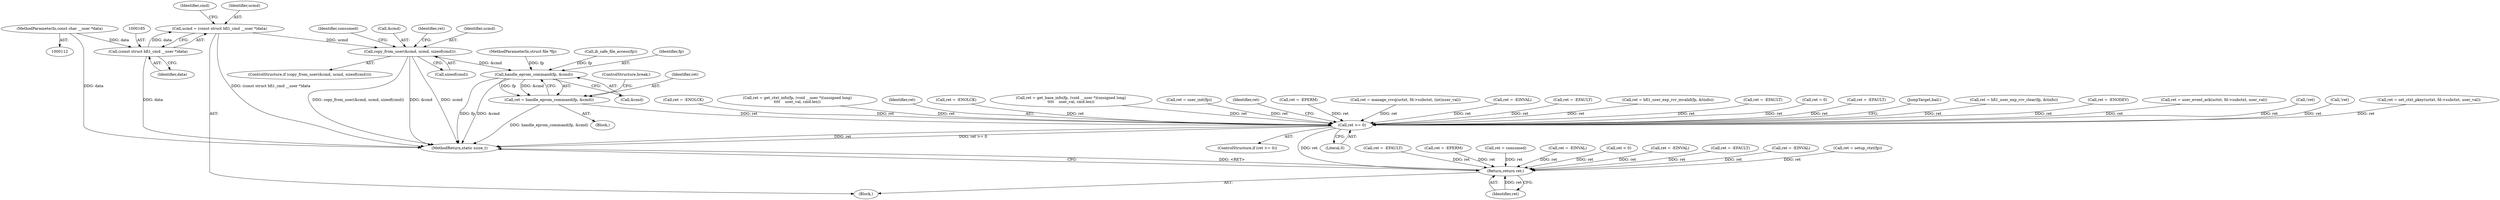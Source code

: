 digraph "0_linux_e6bd18f57aad1a2d1ef40e646d03ed0f2515c9e3_3@API" {
"1000188" [label="(Call,copy_from_user(&cmd, ucmd, sizeof(cmd)))"];
"1000182" [label="(Call,ucmd = (const struct hfi1_cmd __user *)data)"];
"1000184" [label="(Call,(const struct hfi1_cmd __user *)data)"];
"1000114" [label="(MethodParameterIn,const char __user *data)"];
"1000657" [label="(Call,handle_eprom_command(fp, &cmd))"];
"1000655" [label="(Call,ret = handle_eprom_command(fp, &cmd))"];
"1000663" [label="(Call,ret >= 0)"];
"1000670" [label="(Return,return ret;)"];
"1000661" [label="(ControlStructure,break;)"];
"1000201" [label="(Identifier,consumed)"];
"1000189" [label="(Call,&cmd)"];
"1000670" [label="(Return,return ret;)"];
"1000195" [label="(Call,ret = -EFAULT)"];
"1000190" [label="(Identifier,cmd)"];
"1000671" [label="(Identifier,ret)"];
"1000609" [label="(Call,ret = -ENOLCK)"];
"1000316" [label="(Call,ret = -EPERM)"];
"1000351" [label="(Call,ret = get_ctxt_info(fp, (void __user *)(unsigned long)\n\t\t\t\t    user_val, cmd.len))"];
"1000664" [label="(Identifier,ret)"];
"1000182" [label="(Call,ucmd = (const struct hfi1_cmd __user *)data)"];
"1000117" [label="(Block,)"];
"1000577" [label="(Call,ret = -ENOLCK)"];
"1000365" [label="(Call,ret = get_base_info(fp, (void __user *)(unsigned long)\n\t\t\t\t    user_val, cmd.len))"];
"1000196" [label="(Identifier,ret)"];
"1000666" [label="(Call,ret = consumed)"];
"1000325" [label="(Block,)"];
"1000657" [label="(Call,handle_eprom_command(fp, &cmd))"];
"1000345" [label="(Call,ret = user_init(fp))"];
"1000656" [label="(Identifier,ret)"];
"1000667" [label="(Identifier,ret)"];
"1000113" [label="(MethodParameterIn,struct file *fp)"];
"1000520" [label="(Call,ret = -EPERM)"];
"1000483" [label="(Call,ret = manage_rcvq(uctxt, fd->subctxt, (int)user_val))"];
"1000166" [label="(Call,ib_safe_file_access(fp))"];
"1000543" [label="(Call,ret = -EINVAL)"];
"1000477" [label="(Call,ret = -EFAULT)"];
"1000192" [label="(Call,sizeof(cmd))"];
"1000655" [label="(Call,ret = handle_eprom_command(fp, &cmd))"];
"1000658" [label="(Identifier,fp)"];
"1000427" [label="(Call,ret = hfi1_user_exp_rcv_invalid(fp, &tinfo))"];
"1000187" [label="(ControlStructure,if (copy_from_user(&cmd, ucmd, sizeof(cmd))))"];
"1000663" [label="(Call,ret >= 0)"];
"1000186" [label="(Identifier,data)"];
"1000421" [label="(Call,ret = -EFAULT)"];
"1000177" [label="(Call,ret = -EINVAL)"];
"1000334" [label="(Call,ret < 0)"];
"1000272" [label="(Call,ret = -EINVAL)"];
"1000144" [label="(Call,ret = 0)"];
"1000449" [label="(Call,ret = -EFAULT)"];
"1000290" [label="(Call,ret = -EFAULT)"];
"1000669" [label="(JumpTarget,bail:)"];
"1000455" [label="(Call,ret = hfi1_user_exp_rcv_clear(fp, &tinfo))"];
"1000621" [label="(Call,ret = -ENODEV)"];
"1000498" [label="(Call,ret = user_event_ack(uctxt, fd->subctxt, user_val))"];
"1000114" [label="(MethodParameterIn,const char __user *data)"];
"1000304" [label="(Call,ret = -EINVAL)"];
"1000665" [label="(Literal,0)"];
"1000400" [label="(Call,!ret)"];
"1000645" [label="(Call,!ret)"];
"1000184" [label="(Call,(const struct hfi1_cmd __user *)data)"];
"1000191" [label="(Identifier,ucmd)"];
"1000662" [label="(ControlStructure,if (ret >= 0))"];
"1000338" [label="(Call,ret = setup_ctxt(fp))"];
"1000511" [label="(Call,ret = set_ctxt_pkey(uctxt, fd->subctxt, user_val))"];
"1000183" [label="(Identifier,ucmd)"];
"1000672" [label="(MethodReturn,static ssize_t)"];
"1000659" [label="(Call,&cmd)"];
"1000188" [label="(Call,copy_from_user(&cmd, ucmd, sizeof(cmd)))"];
"1000188" -> "1000187"  [label="AST: "];
"1000188" -> "1000192"  [label="CFG: "];
"1000189" -> "1000188"  [label="AST: "];
"1000191" -> "1000188"  [label="AST: "];
"1000192" -> "1000188"  [label="AST: "];
"1000196" -> "1000188"  [label="CFG: "];
"1000201" -> "1000188"  [label="CFG: "];
"1000188" -> "1000672"  [label="DDG: copy_from_user(&cmd, ucmd, sizeof(cmd))"];
"1000188" -> "1000672"  [label="DDG: &cmd"];
"1000188" -> "1000672"  [label="DDG: ucmd"];
"1000182" -> "1000188"  [label="DDG: ucmd"];
"1000188" -> "1000657"  [label="DDG: &cmd"];
"1000182" -> "1000117"  [label="AST: "];
"1000182" -> "1000184"  [label="CFG: "];
"1000183" -> "1000182"  [label="AST: "];
"1000184" -> "1000182"  [label="AST: "];
"1000190" -> "1000182"  [label="CFG: "];
"1000182" -> "1000672"  [label="DDG: (const struct hfi1_cmd __user *)data"];
"1000184" -> "1000182"  [label="DDG: data"];
"1000184" -> "1000186"  [label="CFG: "];
"1000185" -> "1000184"  [label="AST: "];
"1000186" -> "1000184"  [label="AST: "];
"1000184" -> "1000672"  [label="DDG: data"];
"1000114" -> "1000184"  [label="DDG: data"];
"1000114" -> "1000112"  [label="AST: "];
"1000114" -> "1000672"  [label="DDG: data"];
"1000657" -> "1000655"  [label="AST: "];
"1000657" -> "1000659"  [label="CFG: "];
"1000658" -> "1000657"  [label="AST: "];
"1000659" -> "1000657"  [label="AST: "];
"1000655" -> "1000657"  [label="CFG: "];
"1000657" -> "1000672"  [label="DDG: fp"];
"1000657" -> "1000672"  [label="DDG: &cmd"];
"1000657" -> "1000655"  [label="DDG: fp"];
"1000657" -> "1000655"  [label="DDG: &cmd"];
"1000166" -> "1000657"  [label="DDG: fp"];
"1000113" -> "1000657"  [label="DDG: fp"];
"1000655" -> "1000325"  [label="AST: "];
"1000656" -> "1000655"  [label="AST: "];
"1000661" -> "1000655"  [label="CFG: "];
"1000655" -> "1000672"  [label="DDG: handle_eprom_command(fp, &cmd)"];
"1000655" -> "1000663"  [label="DDG: ret"];
"1000663" -> "1000662"  [label="AST: "];
"1000663" -> "1000665"  [label="CFG: "];
"1000664" -> "1000663"  [label="AST: "];
"1000665" -> "1000663"  [label="AST: "];
"1000667" -> "1000663"  [label="CFG: "];
"1000669" -> "1000663"  [label="CFG: "];
"1000663" -> "1000672"  [label="DDG: ret >= 0"];
"1000663" -> "1000672"  [label="DDG: ret"];
"1000427" -> "1000663"  [label="DDG: ret"];
"1000621" -> "1000663"  [label="DDG: ret"];
"1000645" -> "1000663"  [label="DDG: ret"];
"1000400" -> "1000663"  [label="DDG: ret"];
"1000609" -> "1000663"  [label="DDG: ret"];
"1000449" -> "1000663"  [label="DDG: ret"];
"1000421" -> "1000663"  [label="DDG: ret"];
"1000498" -> "1000663"  [label="DDG: ret"];
"1000577" -> "1000663"  [label="DDG: ret"];
"1000345" -> "1000663"  [label="DDG: ret"];
"1000477" -> "1000663"  [label="DDG: ret"];
"1000455" -> "1000663"  [label="DDG: ret"];
"1000483" -> "1000663"  [label="DDG: ret"];
"1000365" -> "1000663"  [label="DDG: ret"];
"1000520" -> "1000663"  [label="DDG: ret"];
"1000144" -> "1000663"  [label="DDG: ret"];
"1000511" -> "1000663"  [label="DDG: ret"];
"1000543" -> "1000663"  [label="DDG: ret"];
"1000351" -> "1000663"  [label="DDG: ret"];
"1000663" -> "1000670"  [label="DDG: ret"];
"1000670" -> "1000117"  [label="AST: "];
"1000670" -> "1000671"  [label="CFG: "];
"1000671" -> "1000670"  [label="AST: "];
"1000672" -> "1000670"  [label="CFG: "];
"1000670" -> "1000672"  [label="DDG: <RET>"];
"1000671" -> "1000670"  [label="DDG: ret"];
"1000177" -> "1000670"  [label="DDG: ret"];
"1000304" -> "1000670"  [label="DDG: ret"];
"1000272" -> "1000670"  [label="DDG: ret"];
"1000195" -> "1000670"  [label="DDG: ret"];
"1000334" -> "1000670"  [label="DDG: ret"];
"1000338" -> "1000670"  [label="DDG: ret"];
"1000290" -> "1000670"  [label="DDG: ret"];
"1000316" -> "1000670"  [label="DDG: ret"];
"1000666" -> "1000670"  [label="DDG: ret"];
}
